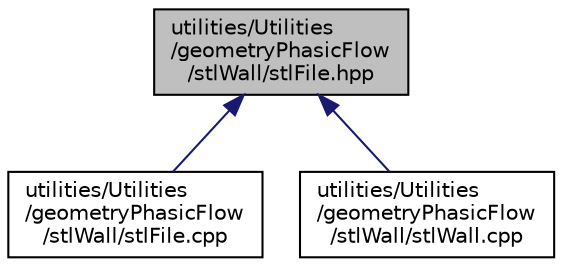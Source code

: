 digraph "utilities/Utilities/geometryPhasicFlow/stlWall/stlFile.hpp"
{
 // LATEX_PDF_SIZE
  edge [fontname="Helvetica",fontsize="10",labelfontname="Helvetica",labelfontsize="10"];
  node [fontname="Helvetica",fontsize="10",shape=record];
  Node1 [label="utilities/Utilities\l/geometryPhasicFlow\l/stlWall/stlFile.hpp",height=0.2,width=0.4,color="black", fillcolor="grey75", style="filled", fontcolor="black",tooltip=" "];
  Node1 -> Node2 [dir="back",color="midnightblue",fontsize="10",style="solid",fontname="Helvetica"];
  Node2 [label="utilities/Utilities\l/geometryPhasicFlow\l/stlWall/stlFile.cpp",height=0.2,width=0.4,color="black", fillcolor="white", style="filled",URL="$stlFile_8cpp.html",tooltip=" "];
  Node1 -> Node3 [dir="back",color="midnightblue",fontsize="10",style="solid",fontname="Helvetica"];
  Node3 [label="utilities/Utilities\l/geometryPhasicFlow\l/stlWall/stlWall.cpp",height=0.2,width=0.4,color="black", fillcolor="white", style="filled",URL="$stlWall_8cpp.html",tooltip=" "];
}
